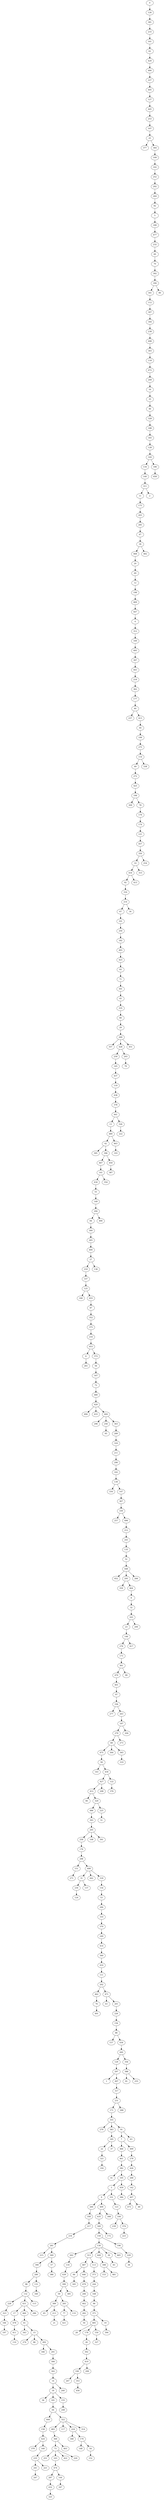 digraph {
	0 [label=0]
	126 [label=126]
	381 [label=381]
	233 [label=233]
	161 [label=161]
	62 [label=62]
	429 [label=429]
	484 [label=484]
	227 [label=227]
	405 [label=405]
	127 [label=127]
	445 [label=445]
	253 [label=253]
	107 [label=107]
	25 [label=25]
	377 [label=377]
	364 [label=364]
	109 [label=109]
	102 [label=102]
	252 [label=252]
	292 [label=292]
	264 [label=264]
	82 [label=82]
	5 [label=5]
	189 [label=189]
	477 [label=477]
	232 [label=232]
	60 [label=60]
	70 [label=70]
	392 [label=392]
	184 [label=184]
	341 [label=341]
	112 [label=112]
	307 [label=307]
	344 [label=344]
	238 [label=238]
	498 [label=498]
	303 [label=303]
	118 [label=118]
	472 [label=472]
	209 [label=209]
	16 [label=16]
	35 [label=35]
	46 [label=46]
	328 [label=328]
	188 [label=188]
	183 [label=183]
	128 [label=128]
	320 [label=320]
	134 [label=134]
	140 [label=140]
	311 [label=311]
	11 [label=11]
	175 [label=175]
	203 [label=203]
	285 [label=285]
	47 [label=47]
	39 [label=39]
	468 [label=468]
	20 [label=20]
	69 [label=69]
	12 [label=12]
	198 [label=198]
	469 [label=469]
	447 [label=447]
	4 [label=4]
	312 [label=312]
	169 [label=169]
	495 [label=495]
	397 [label=397]
	443 [label=443]
	218 [label=218]
	362 [label=362]
	177 [label=177]
	40 [label=40]
	237 [label=237]
	413 [label=413]
	44 [label=44]
	199 [label=199]
	275 [label=275]
	114 [label=114]
	49 [label=49]
	272 [label=272]
	425 [label=425]
	106 [label=106]
	309 [label=309]
	78 [label=78]
	179 [label=179]
	174 [label=174]
	121 [label=121]
	457 [label=457]
	350 [label=350]
	10 [label=10]
	416 [label=416]
	92 [label=92]
	316 [label=316]
	214 [label=214]
	67 [label=67]
	101 [label=101]
	250 [label=250]
	182 [label=182]
	493 [label=493]
	423 [label=423]
	93 [label=93]
	71 [label=71]
	301 [label=301]
	45 [label=45]
	335 [label=335]
	66 [label=66]
	29 [label=29]
	269 [label=269]
	357 [label=357]
	428 [label=428]
	259 [label=259]
	145 [label=145]
	437 [label=437]
	119 [label=119]
	438 [label=438]
	378 [label=378]
	441 [label=441]
	13 [label=13]
	489 [label=489]
	42 [label=42]
	395 [label=395]
	396 [label=396]
	467 [label=467]
	141 [label=141]
	434 [label=434]
	55 [label=55]
	149 [label=149]
	294 [label=294]
	94 [label=94]
	300 [label=300]
	265 [label=265]
	400 [label=400]
	27 [label=27]
	210 [label=210]
	337 [label=337]
	125 [label=125]
	180 [label=180]
	455 [label=455]
	87 [label=87]
	352 [label=352]
	375 [label=375]
	216 [label=216]
	453 [label=453]
	6 [label=6]
	261 [label=261]
	372 [label=372]
	56 [label=56]
	167 [label=167]
	72 [label=72]
	480 [label=480]
	420 [label=420]
	494 [label=494]
	433 [label=433]
	404 [label=404]
	296 [label=296]
	256 [label=256]
	95 [label=95]
	363 [label=363]
	289 [label=289]
	324 [label=324]
	211 [label=211]
	290 [label=290]
	162 [label=162]
	139 [label=139]
	334 [label=334]
	147 [label=147]
	367 [label=367]
	339 [label=339]
	257 [label=257]
	496 [label=496]
	212 [label=212]
	243 [label=243]
	135 [label=135]
	52 [label=52]
	448 [label=448]
	452 [label=452]
	295 [label=295]
	359 [label=359]
	464 [label=464]
	8 [label=8]
	32 [label=32]
	163 [label=163]
	23 [label=23]
	146 [label=146]
	276 [label=276]
	173 [label=173]
	361 [label=361]
	470 [label=470]
	401 [label=401]
	97 [label=97]
	194 [label=194]
	277 [label=277]
	263 [label=263]
	187 [label=187]
	270 [label=270]
	68 [label=68]
	475 [label=475]
	58 [label=58]
	143 [label=143]
	430 [label=430]
	427 [label=427]
	412 [label=412]
	90 [label=90]
	329 [label=329]
	486 [label=486]
	393 [label=393]
	205 [label=205]
	258 [label=258]
	176 [label=176]
	298 [label=298]
	151 [label=151]
	271 [label=271]
	408 [label=408]
	31 [label=31]
	230 [label=230]
	124 [label=124]
	137 [label=137]
	442 [label=442]
	318 [label=318]
	154 [label=154]
	53 [label=53]
	284 [label=284]
	310 [label=310]
	370 [label=370]
	249 [label=249]
	414 [label=414]
	360 [label=360]
	410 [label=410]
	111 [label=111]
	202 [label=202]
	462 [label=462]
	76 [label=76]
	491 [label=491]
	471 [label=471]
	43 [label=43]
	201 [label=201]
	226 [label=226]
	156 [label=156]
	88 [label=88]
	157 [label=157]
	436 [label=436]
	440 [label=440]
	129 [label=129]
	297 [label=297]
	1 [label=1]
	497 [label=497]
	317 [label=317]
	231 [label=231]
	171 [label=171]
	355 [label=355]
	279 [label=279]
	383 [label=383]
	185 [label=185]
	22 [label=22]
	321 [label=321]
	192 [label=192]
	37 [label=37]
	91 [label=91]
	7 [label=7]
	466 [label=466]
	461 [label=461]
	382 [label=382]
	41 [label=41]
	105 [label=105]
	3 [label=3]
	9 [label=9]
	260 [label=260]
	358 [label=358]
	217 [label=217]
	234 [label=234]
	281 [label=281]
	215 [label=215]
	369 [label=369]
	390 [label=390]
	280 [label=280]
	98 [label=98]
	132 [label=132]
	228 [label=228]
	323 [label=323]
	166 [label=166]
	197 [label=197]
	431 [label=431]
	17 [label=17]
	478 [label=478]
	411 [label=411]
	110 [label=110]
	460 [label=460]
	61 [label=61]
	343 [label=343]
	15 [label=15]
	274 [label=274]
	86 [label=86]
	492 [label=492]
	346 [label=346]
	291 [label=291]
	306 [label=306]
	342 [label=342]
	14 [label=14]
	18 [label=18]
	36 [label=36]
	181 [label=181]
	64 [label=64]
	444 [label=444]
	158 [label=158]
	424 [label=424]
	379 [label=379]
	160 [label=160]
	235 [label=235]
	241 [label=241]
	247 [label=247]
	221 [label=221]
	322 [label=322]
	483 [label=483]
	368 [label=368]
	73 [label=73]
	251 [label=251]
	103 [label=103]
	474 [label=474]
	287 [label=287]
	432 [label=432]
	325 [label=325]
	144 [label=144]
	347 [label=347]
	422 [label=422]
	220 [label=220]
	403 [label=403]
	117 [label=117]
	224 [label=224]
	348 [label=348]
	170 [label=170]
	148 [label=148]
	54 [label=54]
	152 [label=152]
	314 [label=314]
	155 [label=155]
	248 [label=248]
	240 [label=240]
	286 [label=286]
	115 [label=115]
	131 [label=131]
	340 [label=340]
	57 [label=57]
	386 [label=386]
	409 [label=409]
	435 [label=435]
	349 [label=349]
	159 [label=159]
	130 [label=130]
	262 [label=262]
	116 [label=116]
	439 [label=439]
	399 [label=399]
	59 [label=59]
	389 [label=389]
	65 [label=65]
	213 [label=213]
	21 [label=21]
	283 [label=283]
	77 [label=77]
	421 [label=421]
	133 [label=133]
	385 [label=385]
	313 [label=313]
	487 [label=487]
	84 [label=84]
	345 [label=345]
	446 [label=446]
	479 [label=479]
	206 [label=206]
	402 [label=402]
	282 [label=282]
	50 [label=50]
	113 [label=113]
	373 [label=373]
	244 [label=244]
	168 [label=168]
	96 [label=96]
	371 [label=371]
	485 [label=485]
	28 [label=28]
	178 [label=178]
	26 [label=26]
	302 [label=302]
	419 [label=419]
	190 [label=190]
	267 [label=267]
	353 [label=353]
	456 [label=456]
	299 [label=299]
	150 [label=150]
	327 [label=327]
	19 [label=19]
	394 [label=394]
	449 [label=449]
	398 [label=398]
	153 [label=153]
	481 [label=481]
	30 [label=30]
	83 [label=83]
	465 [label=465]
	196 [label=196]
	229 [label=229]
	38 [label=38]
	172 [label=172]
	308 [label=308]
	331 [label=331]
	123 [label=123]
	100 [label=100]
	239 [label=239]
	374 [label=374]
	223 [label=223]
	459 [label=459]
	384 [label=384]
	499 [label=499]
	278 [label=278]
	426 [label=426]
	268 [label=268]
	142 [label=142]
	407 [label=407]
	473 [label=473]
	48 [label=48]
	63 [label=63]
	288 [label=288]
	356 [label=356]
	388 [label=388]
	81 [label=81]
	255 [label=255]
	108 [label=108]
	391 [label=391]
	225 [label=225]
	51 [label=51]
	208 [label=208]
	122 [label=122]
	376 [label=376]
	304 [label=304]
	365 [label=365]
	319 [label=319]
	273 [label=273]
	204 [label=204]
	99 [label=99]
	417 [label=417]
	200 [label=200]
	266 [label=266]
	136 [label=136]
	490 [label=490]
	354 [label=354]
	450 [label=450]
	387 [label=387]
	463 [label=463]
	193 [label=193]
	326 [label=326]
	222 [label=222]
	293 [label=293]
	79 [label=79]
	451 [label=451]
	34 [label=34]
	415 [label=415]
	315 [label=315]
	254 [label=254]
	338 [label=338]
	482 [label=482]
	2 [label=2]
	186 [label=186]
	458 [label=458]
	80 [label=80]
	0 -> 126
	126 -> 381
	381 -> 233
	233 -> 161
	161 -> 62
	62 -> 429
	429 -> 484
	484 -> 227
	227 -> 405
	405 -> 127
	127 -> 445
	445 -> 253
	253 -> 107
	107 -> 25
	25 -> 377
	25 -> 364
	364 -> 109
	109 -> 102
	102 -> 252
	252 -> 292
	292 -> 264
	264 -> 82
	82 -> 5
	5 -> 189
	189 -> 477
	477 -> 232
	232 -> 60
	60 -> 70
	70 -> 392
	392 -> 184
	184 -> 341
	341 -> 112
	112 -> 307
	307 -> 344
	344 -> 238
	238 -> 498
	498 -> 303
	303 -> 118
	118 -> 472
	472 -> 209
	209 -> 16
	16 -> 35
	35 -> 46
	46 -> 328
	328 -> 188
	188 -> 183
	183 -> 128
	128 -> 320
	320 -> 134
	134 -> 140
	140 -> 311
	311 -> 11
	11 -> 175
	175 -> 203
	203 -> 285
	285 -> 47
	47 -> 39
	39 -> 468
	468 -> 20
	20 -> 69
	69 -> 12
	12 -> 198
	198 -> 469
	469 -> 447
	447 -> 4
	4 -> 312
	312 -> 169
	169 -> 495
	495 -> 397
	397 -> 443
	443 -> 218
	218 -> 362
	362 -> 177
	177 -> 40
	40 -> 237
	40 -> 413
	413 -> 44
	44 -> 199
	199 -> 275
	275 -> 114
	114 -> 49
	49 -> 272
	272 -> 425
	425 -> 106
	106 -> 309
	106 -> 78
	78 -> 179
	179 -> 174
	174 -> 121
	121 -> 457
	457 -> 350
	350 -> 10
	10 -> 416
	416 -> 92
	92 -> 316
	316 -> 214
	214 -> 67
	67 -> 101
	101 -> 250
	250 -> 182
	182 -> 493
	493 -> 423
	423 -> 93
	93 -> 71
	71 -> 301
	301 -> 45
	45 -> 335
	335 -> 66
	66 -> 29
	29 -> 269
	269 -> 357
	269 -> 428
	428 -> 259
	259 -> 145
	145 -> 437
	437 -> 119
	119 -> 438
	438 -> 378
	378 -> 441
	441 -> 13
	13 -> 489
	489 -> 42
	42 -> 395
	42 -> 396
	396 -> 467
	467 -> 141
	141 -> 434
	434 -> 55
	55 -> 149
	149 -> 294
	294 -> 94
	94 -> 300
	300 -> 265
	265 -> 400
	400 -> 27
	27 -> 210
	210 -> 337
	337 -> 125
	125 -> 180
	125 -> 455
	455 -> 87
	87 -> 352
	352 -> 375
	375 -> 216
	216 -> 453
	453 -> 6
	6 -> 261
	453 -> 372
	372 -> 56
	56 -> 167
	167 -> 72
	72 -> 480
	480 -> 420
	420 -> 494
	420 -> 433
	420 -> 404
	404 -> 296
	404 -> 256
	256 -> 95
	404 -> 363
	363 -> 289
	289 -> 324
	324 -> 211
	211 -> 290
	290 -> 162
	162 -> 139
	139 -> 334
	139 -> 147
	147 -> 367
	367 -> 339
	339 -> 257
	339 -> 496
	496 -> 212
	212 -> 243
	243 -> 135
	135 -> 52
	52 -> 448
	448 -> 452
	448 -> 295
	295 -> 359
	295 -> 464
	464 -> 8
	8 -> 32
	32 -> 163
	163 -> 23
	23 -> 146
	146 -> 276
	276 -> 173
	173 -> 361
	361 -> 470
	470 -> 401
	401 -> 97
	97 -> 194
	194 -> 277
	194 -> 263
	263 -> 187
	187 -> 270
	270 -> 68
	68 -> 475
	475 -> 58
	58 -> 143
	58 -> 430
	430 -> 427
	427 -> 412
	412 -> 90
	412 -> 329
	329 -> 486
	486 -> 393
	393 -> 205
	205 -> 258
	258 -> 176
	176 -> 298
	298 -> 151
	151 -> 271
	298 -> 408
	408 -> 31
	31 -> 230
	230 -> 124
	31 -> 137
	408 -> 442
	408 -> 318
	318 -> 154
	154 -> 53
	53 -> 284
	284 -> 310
	310 -> 370
	370 -> 249
	249 -> 414
	414 -> 360
	360 -> 410
	410 -> 111
	111 -> 202
	202 -> 462
	462 -> 76
	76 -> 491
	202 -> 471
	471 -> 43
	471 -> 201
	201 -> 226
	226 -> 156
	156 -> 88
	88 -> 157
	88 -> 436
	436 -> 440
	440 -> 129
	129 -> 297
	297 -> 1
	297 -> 497
	497 -> 317
	317 -> 231
	231 -> 171
	171 -> 355
	355 -> 279
	355 -> 383
	383 -> 185
	185 -> 22
	22 -> 321
	321 -> 192
	185 -> 37
	355 -> 91
	91 -> 7
	7 -> 466
	466 -> 461
	461 -> 382
	382 -> 41
	382 -> 105
	105 -> 3
	3 -> 9
	9 -> 260
	260 -> 358
	358 -> 217
	217 -> 234
	234 -> 281
	281 -> 215
	281 -> 369
	369 -> 390
	390 -> 280
	280 -> 98
	98 -> 132
	132 -> 228
	228 -> 323
	323 -> 166
	166 -> 197
	132 -> 431
	431 -> 17
	17 -> 478
	478 -> 411
	411 -> 110
	431 -> 460
	460 -> 61
	61 -> 343
	61 -> 15
	15 -> 274
	15 -> 86
	15 -> 492
	492 -> 346
	492 -> 291
	291 -> 306
	306 -> 342
	342 -> 14
	14 -> 18
	18 -> 36
	18 -> 181
	181 -> 64
	64 -> 444
	444 -> 158
	158 -> 424
	424 -> 379
	424 -> 160
	160 -> 235
	235 -> 241
	241 -> 247
	235 -> 221
	64 -> 322
	322 -> 483
	483 -> 368
	368 -> 73
	73 -> 251
	73 -> 103
	103 -> 474
	474 -> 287
	287 -> 432
	432 -> 325
	474 -> 144
	144 -> 347
	73 -> 422
	73 -> 220
	368 -> 403
	322 -> 117
	322 -> 224
	224 -> 348
	224 -> 170
	170 -> 148
	170 -> 54
	54 -> 152
	322 -> 314
	18 -> 155
	155 -> 248
	14 -> 240
	431 -> 286
	132 -> 115
	280 -> 131
	131 -> 340
	369 -> 57
	57 -> 386
	9 -> 409
	409 -> 435
	435 -> 349
	349 -> 159
	159 -> 130
	130 -> 262
	262 -> 116
	116 -> 439
	439 -> 399
	399 -> 59
	59 -> 389
	389 -> 65
	389 -> 213
	213 -> 21
	59 -> 283
	283 -> 77
	77 -> 421
	283 -> 133
	399 -> 385
	130 -> 313
	313 -> 487
	487 -> 84
	84 -> 345
	487 -> 446
	446 -> 479
	479 -> 206
	206 -> 402
	402 -> 282
	282 -> 50
	313 -> 113
	113 -> 373
	373 -> 244
	244 -> 168
	168 -> 96
	96 -> 371
	371 -> 485
	485 -> 28
	485 -> 178
	178 -> 26
	26 -> 302
	302 -> 419
	419 -> 190
	190 -> 267
	190 -> 353
	353 -> 456
	419 -> 299
	485 -> 150
	150 -> 327
	371 -> 19
	19 -> 394
	130 -> 449
	449 -> 398
	398 -> 153
	398 -> 481
	130 -> 30
	30 -> 83
	130 -> 465
	159 -> 196
	196 -> 229
	229 -> 38
	349 -> 172
	409 -> 308
	3 -> 331
	331 -> 123
	123 -> 100
	100 -> 239
	100 -> 374
	374 -> 223
	105 -> 459
	459 -> 384
	7 -> 499
	499 -> 278
	278 -> 426
	426 -> 268
	268 -> 142
	142 -> 407
	407 -> 473
	407 -> 48
	91 -> 63
	231 -> 288
	440 -> 356
	356 -> 388
	388 -> 81
	388 -> 255
	205 -> 108
	205 -> 391
	329 -> 225
	225 -> 51
	427 -> 208
	430 -> 122
	122 -> 376
	68 -> 304
	68 -> 365
	365 -> 319
	270 -> 273
	187 -> 204
	361 -> 99
	146 -> 417
	163 -> 200
	448 -> 266
	27 -> 136
	294 -> 490
	141 -> 354
	396 -> 450
	450 -> 387
	489 -> 463
	463 -> 193
	441 -> 326
	326 -> 222
	428 -> 293
	293 -> 79
	269 -> 451
	214 -> 34
	416 -> 415
	10 -> 315
	350 -> 254
	114 -> 338
	39 -> 482
	311 -> 2
	320 -> 186
	186 -> 458
	184 -> 80
}
